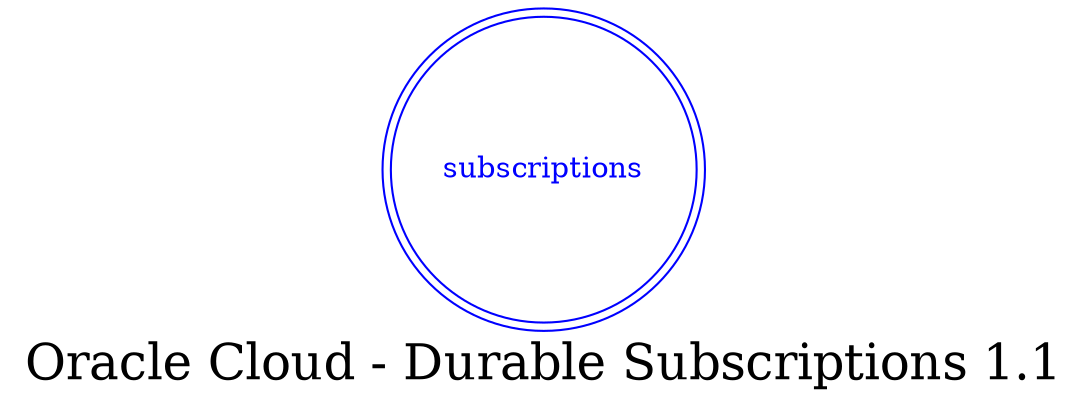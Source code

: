 digraph LexiconGraph {
graph[label="Oracle Cloud - Durable Subscriptions 1.1", fontsize=24]
splines=true
"subscriptions" [color=blue, fontcolor=blue, shape=doublecircle]
}
